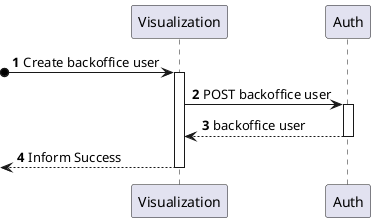 @startuml ProcessView

autonumber

participant Visualization
participant "Auth" as GI

?o-> Visualization: Create backoffice user
activate Visualization

Visualization -> GI: POST backoffice user
activate GI
GI --> Visualization: backoffice user
deactivate GI

<-- Visualization: Inform Success
deactivate Visualization

@enduml